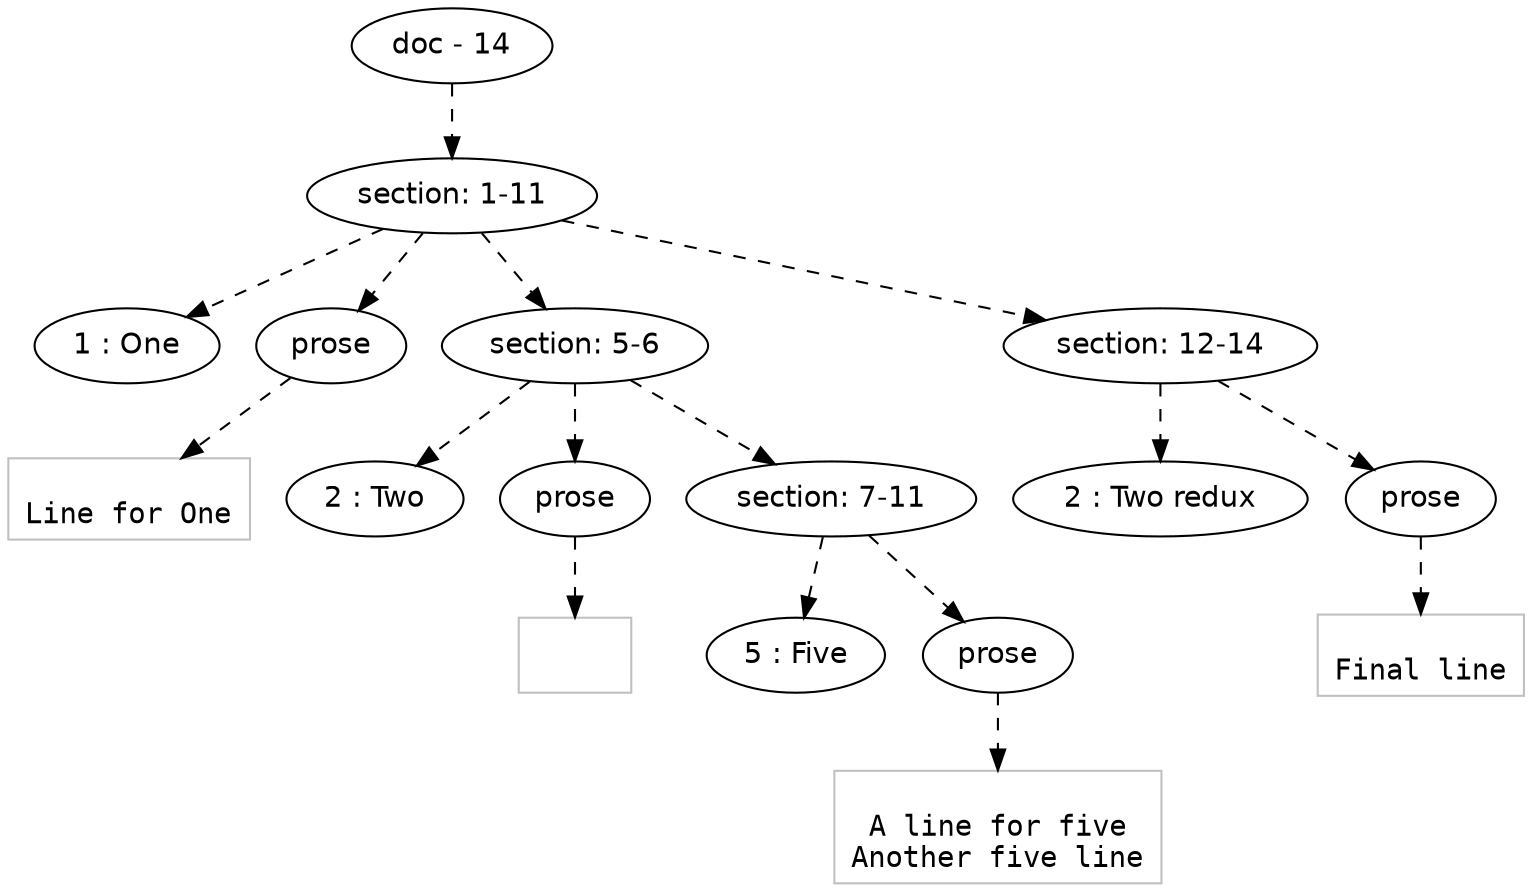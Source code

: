 digraph hierarchy {

node [fontname=Helvetica]
edge [style=dashed]

doc_0 [label="doc - 14"]


doc_0 -> { section_1}
{rank=same; section_1}

section_1 [label="section: 1-11"]


section_1 -> { header_2 prose_3 section_4 section_5}
{rank=same; header_2 prose_3 section_4 section_5}

header_2 [label="1 : One"]

prose_3 [label="prose"]

section_4 [label="section: 5-6"]

section_5 [label="section: 12-14"]


prose_3 -> leaf_6
leaf_6  [color=Gray,shape=rectangle,fontname=Inconsolata,label="
Line for One
"]
section_4 -> { header_7 prose_8 section_9}
{rank=same; header_7 prose_8 section_9}

header_7 [label="2 : Two"]

prose_8 [label="prose"]

section_9 [label="section: 7-11"]


prose_8 -> leaf_10
leaf_10  [color=Gray,shape=rectangle,fontname=Inconsolata,label=""]
section_9 -> { header_11 prose_12}
{rank=same; header_11 prose_12}

header_11 [label="5 : Five"]

prose_12 [label="prose"]


prose_12 -> leaf_13
leaf_13  [color=Gray,shape=rectangle,fontname=Inconsolata,label="
A line for five
Another five line
"]
section_5 -> { header_14 prose_15}
{rank=same; header_14 prose_15}

header_14 [label="2 : Two redux"]

prose_15 [label="prose"]


prose_15 -> leaf_16
leaf_16  [color=Gray,shape=rectangle,fontname=Inconsolata,label="
Final line"]

}
